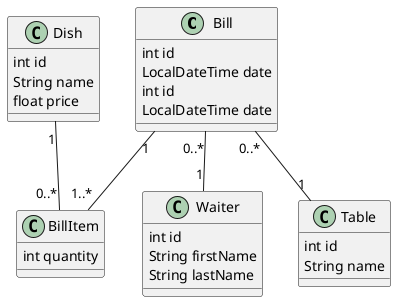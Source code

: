 @startuml
'https://plantuml.com/class-diagram

class Bill {
    int id
    LocalDateTime date
}

class BillItem {
    int quantity
}

class Dish {
    int id
    String name
    float price
}

class Waiter {
    int id
    String firstName
    String lastName
}

class Table {
    int id
    String name
}

class Bill {
    int id
    LocalDateTime date
}

Bill "1" -- "1..*" BillItem
Dish "1" -- "0..*" BillItem
Bill "0..*" -- "1" Waiter
Bill "0..*" -- "1" Table

@enduml